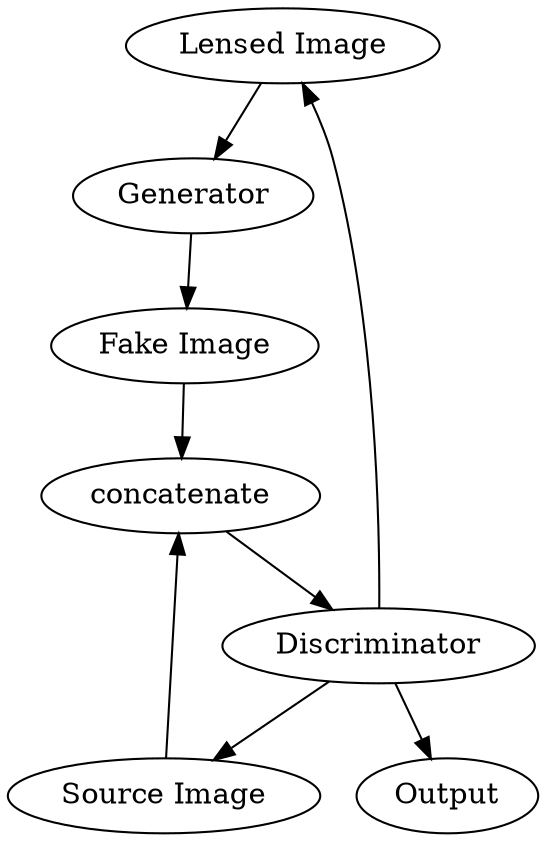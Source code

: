 // The Round Table
digraph former {
	l [label="Lensed Image"]
	s [label="Source Image"]
	g [label=Generator]
	d [label=Discriminator]
	f [label="Fake Image"]
	o [label=Output]
	c [label=concatenate]
	l -> g
	g -> f
	s -> c
	f -> c
	c -> d
	d -> s
	d -> l
	d -> o
}
